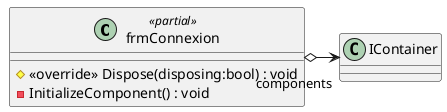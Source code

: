 @startuml
class frmConnexion <<partial>> {
    # <<override>> Dispose(disposing:bool) : void
    - InitializeComponent() : void
}
frmConnexion o-> "components" IContainer
@enduml
